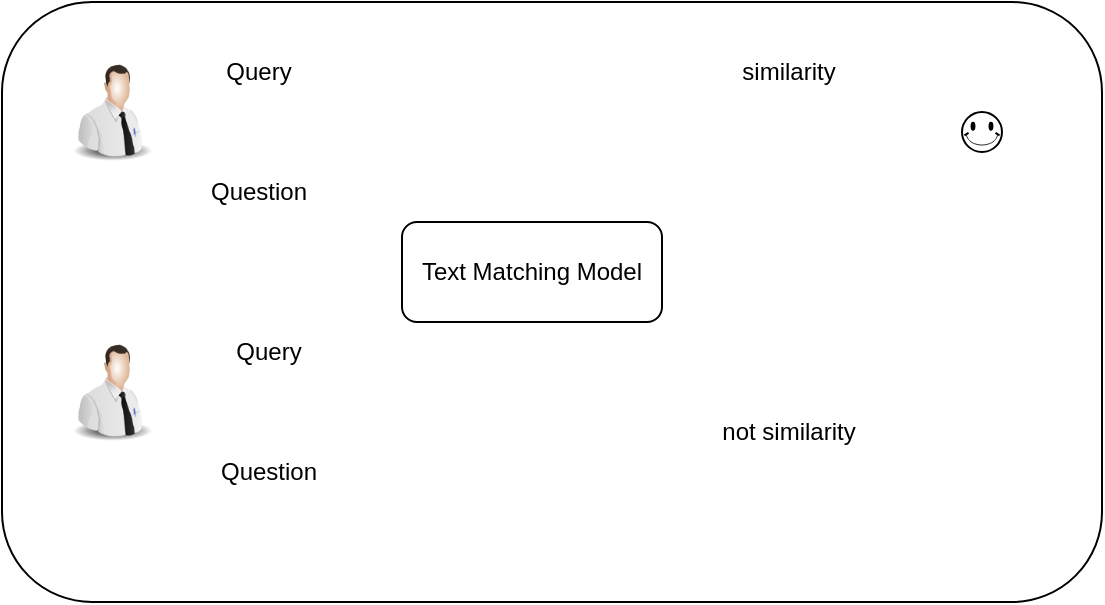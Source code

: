 <mxfile version="21.7.5" type="github">
  <diagram name="第 1 页" id="RxvTJt0qo0vm2YNJzU18">
    <mxGraphModel dx="604" dy="385" grid="1" gridSize="10" guides="1" tooltips="1" connect="1" arrows="1" fold="1" page="1" pageScale="1" pageWidth="827" pageHeight="1169" math="0" shadow="0">
      <root>
        <mxCell id="0" />
        <mxCell id="1" parent="0" />
        <mxCell id="R9Obj2QXmukAG5wjVpQ8-1" value="" style="rounded=1;whiteSpace=wrap;html=1;" vertex="1" parent="1">
          <mxGeometry x="40" y="30" width="550" height="300" as="geometry" />
        </mxCell>
        <mxCell id="R9Obj2QXmukAG5wjVpQ8-2" value="Query" style="text;html=1;align=center;verticalAlign=middle;resizable=0;points=[];autosize=1;strokeColor=none;fillColor=none;" vertex="1" parent="1">
          <mxGeometry x="137.5" y="50" width="60" height="30" as="geometry" />
        </mxCell>
        <mxCell id="R9Obj2QXmukAG5wjVpQ8-3" value="Question" style="text;html=1;align=center;verticalAlign=middle;resizable=0;points=[];autosize=1;strokeColor=none;fillColor=none;" vertex="1" parent="1">
          <mxGeometry x="132.5" y="110" width="70" height="30" as="geometry" />
        </mxCell>
        <mxCell id="R9Obj2QXmukAG5wjVpQ8-5" value="similarity" style="text;html=1;align=center;verticalAlign=middle;resizable=0;points=[];autosize=1;strokeColor=none;fillColor=none;" vertex="1" parent="1">
          <mxGeometry x="397.5" y="50" width="70" height="30" as="geometry" />
        </mxCell>
        <mxCell id="R9Obj2QXmukAG5wjVpQ8-6" value="not similarity" style="text;html=1;align=center;verticalAlign=middle;resizable=0;points=[];autosize=1;strokeColor=none;fillColor=none;" vertex="1" parent="1">
          <mxGeometry x="387.5" y="230" width="90" height="30" as="geometry" />
        </mxCell>
        <mxCell id="R9Obj2QXmukAG5wjVpQ8-7" value="Query" style="text;html=1;align=center;verticalAlign=middle;resizable=0;points=[];autosize=1;strokeColor=none;fillColor=none;" vertex="1" parent="1">
          <mxGeometry x="142.5" y="190" width="60" height="30" as="geometry" />
        </mxCell>
        <mxCell id="R9Obj2QXmukAG5wjVpQ8-8" value="Question" style="text;html=1;align=center;verticalAlign=middle;resizable=0;points=[];autosize=1;strokeColor=none;fillColor=none;" vertex="1" parent="1">
          <mxGeometry x="137.5" y="250" width="70" height="30" as="geometry" />
        </mxCell>
        <mxCell id="R9Obj2QXmukAG5wjVpQ8-9" value="Text Matching Model" style="rounded=1;whiteSpace=wrap;html=1;" vertex="1" parent="1">
          <mxGeometry x="240" y="140" width="130" height="50" as="geometry" />
        </mxCell>
        <mxCell id="R9Obj2QXmukAG5wjVpQ8-13" value="" style="verticalLabelPosition=bottom;verticalAlign=top;html=1;shape=mxgraph.basic.smiley" vertex="1" parent="1">
          <mxGeometry x="520" y="85" width="20" height="20" as="geometry" />
        </mxCell>
        <mxCell id="R9Obj2QXmukAG5wjVpQ8-15" value="" style="image;html=1;image=img/lib/clip_art/people/Tech_Man_128x128.png" vertex="1" parent="1">
          <mxGeometry x="70" y="60" width="50" height="50" as="geometry" />
        </mxCell>
        <mxCell id="R9Obj2QXmukAG5wjVpQ8-17" value="" style="image;html=1;image=img/lib/clip_art/people/Tech_Man_128x128.png" vertex="1" parent="1">
          <mxGeometry x="70" y="200" width="50" height="50" as="geometry" />
        </mxCell>
      </root>
    </mxGraphModel>
  </diagram>
</mxfile>
